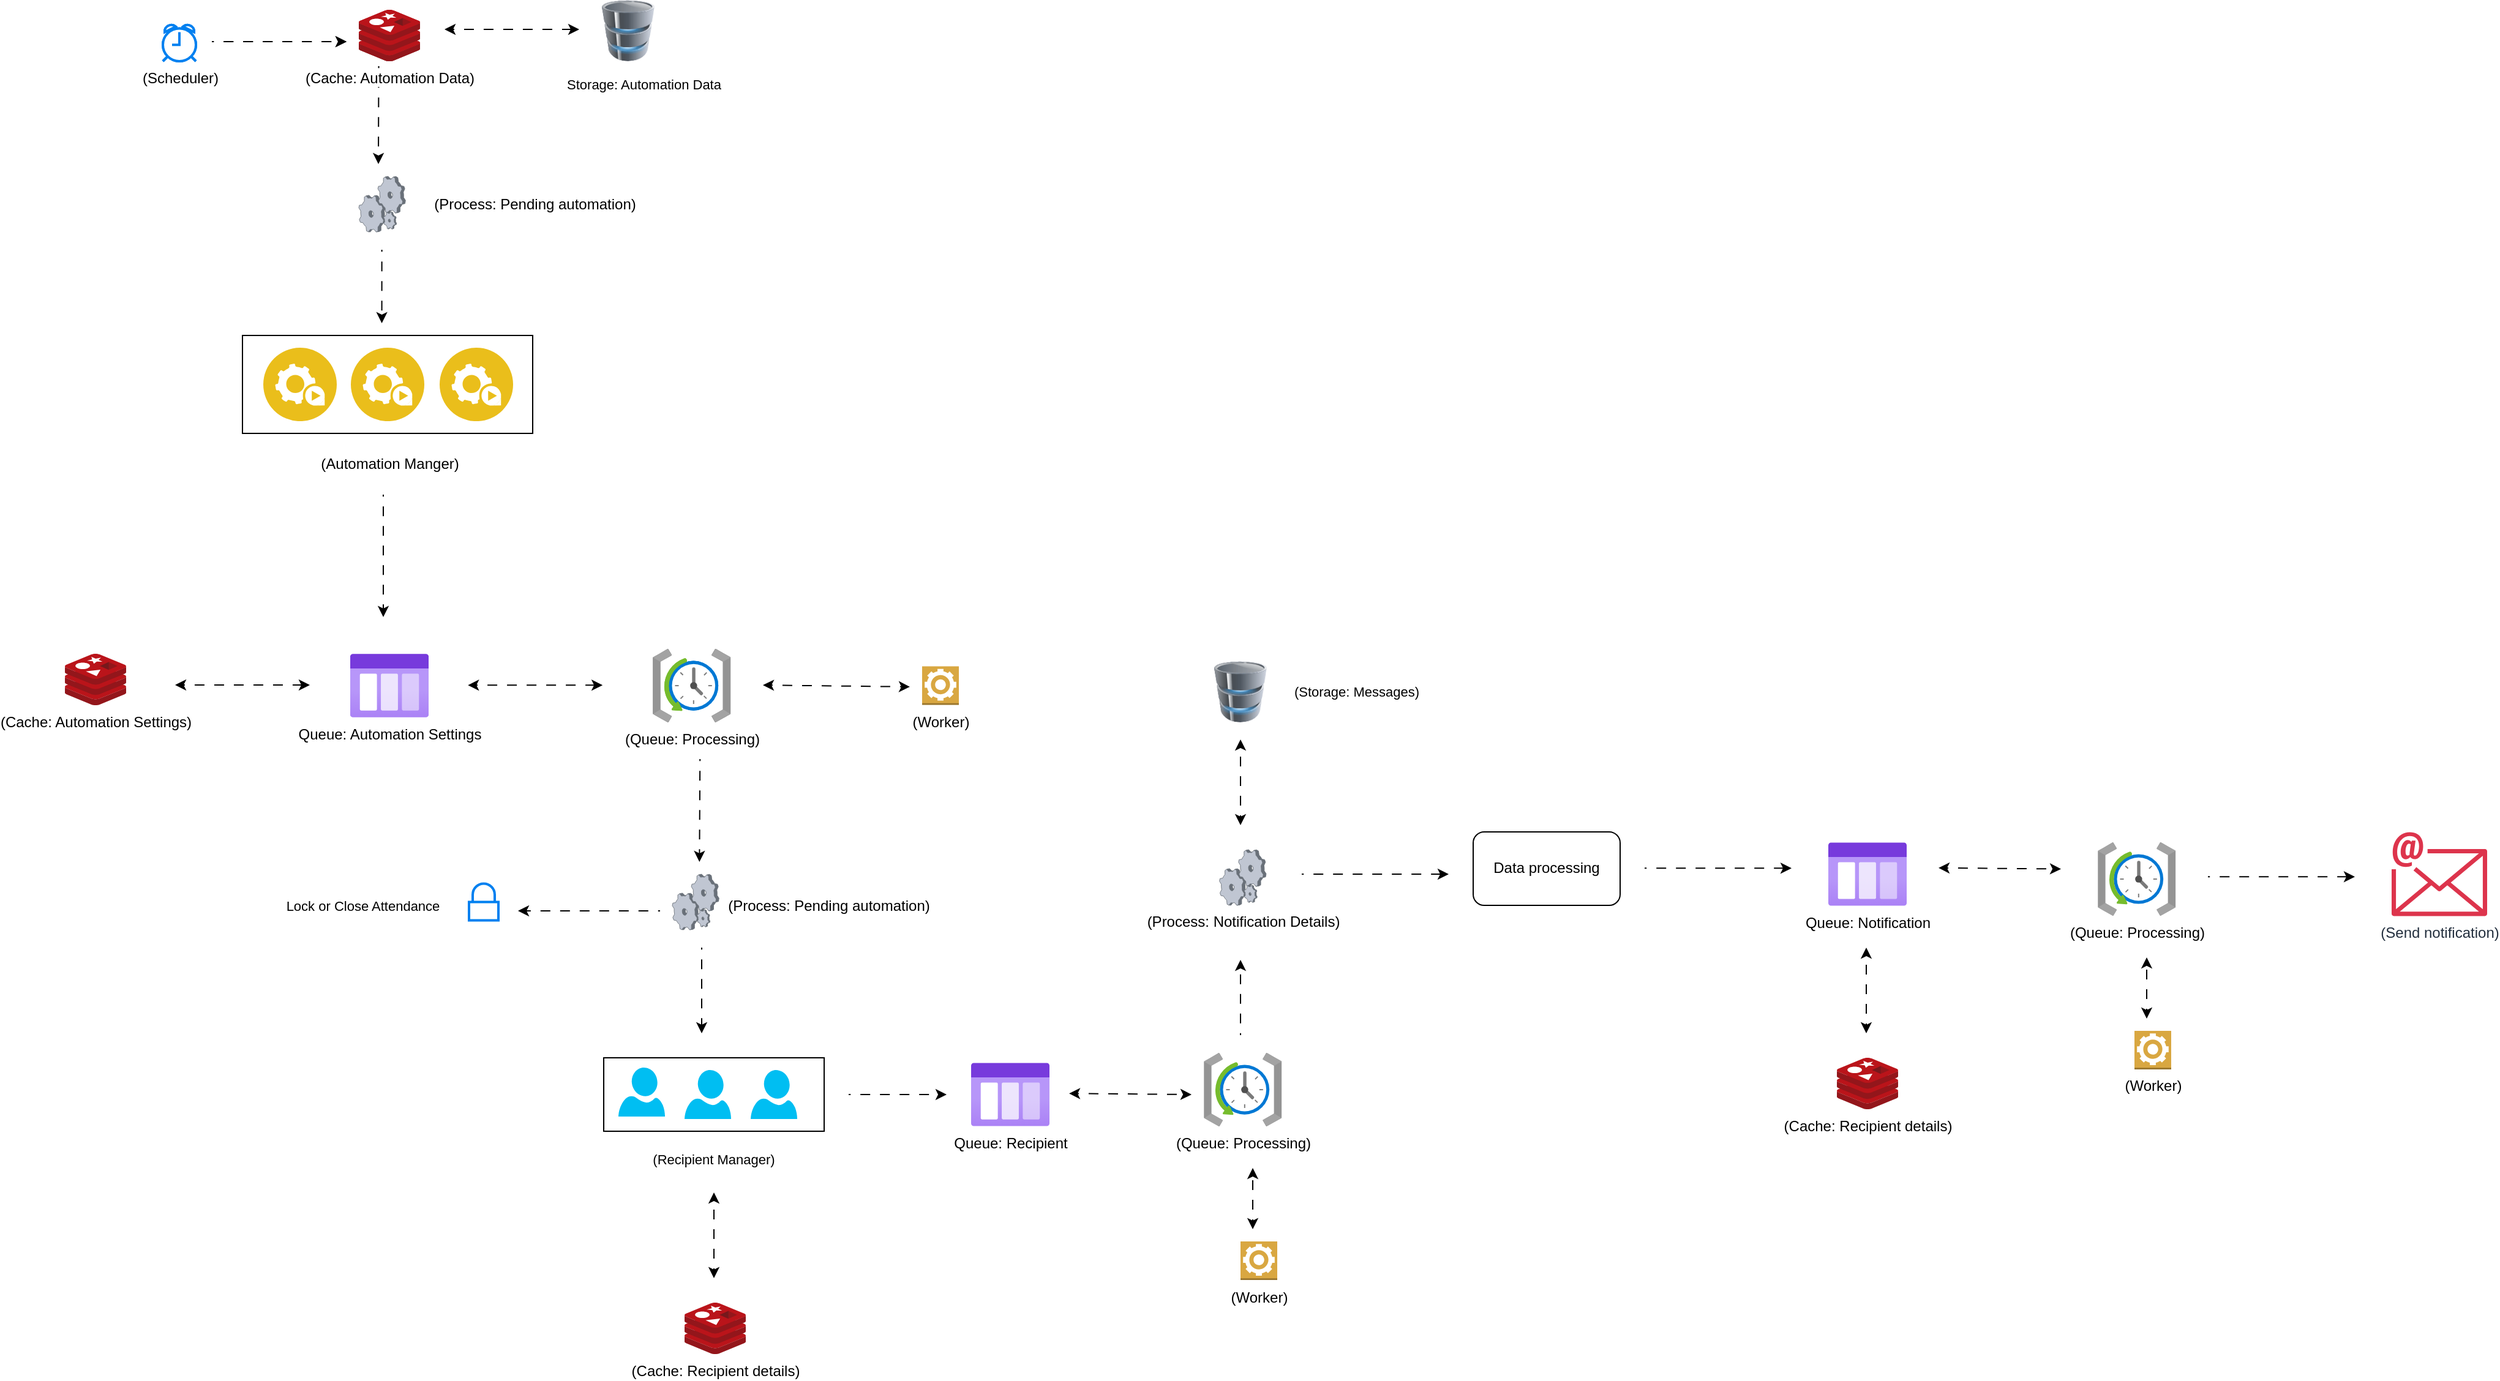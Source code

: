 <mxfile version="26.2.13">
  <diagram name="Page-1" id="P7yvKGMjlyaLnuh8JhLo">
    <mxGraphModel dx="4397" dy="1958" grid="0" gridSize="10" guides="0" tooltips="1" connect="1" arrows="1" fold="1" page="1" pageScale="1" pageWidth="827" pageHeight="1169" math="0" shadow="0">
      <root>
        <mxCell id="0" />
        <mxCell id="1" parent="0" />
        <mxCell id="yTIgC0xJuXJcDrCHbfDU-66" value="" style="endArrow=classic;html=1;rounded=0;flowAnimation=1;" edge="1" parent="1">
          <mxGeometry width="50" height="50" relative="1" as="geometry">
            <mxPoint x="90" y="60" as="sourcePoint" />
            <mxPoint x="200" y="60" as="targetPoint" />
          </mxGeometry>
        </mxCell>
        <mxCell id="yTIgC0xJuXJcDrCHbfDU-67" value="" style="endArrow=classic;html=1;rounded=0;flowAnimation=1;" edge="1" parent="1">
          <mxGeometry width="50" height="50" relative="1" as="geometry">
            <mxPoint x="226.26" y="80" as="sourcePoint" />
            <mxPoint x="226" y="160" as="targetPoint" />
          </mxGeometry>
        </mxCell>
        <mxCell id="yTIgC0xJuXJcDrCHbfDU-68" value="" style="image;aspect=fixed;html=1;points=[];align=center;fontSize=12;image=img/lib/azure2/management_governance/Scheduler_Job_Collections.svg;" vertex="1" parent="1">
          <mxGeometry x="450" y="556" width="63.76" height="60" as="geometry" />
        </mxCell>
        <mxCell id="yTIgC0xJuXJcDrCHbfDU-69" value="" style="html=1;verticalLabelPosition=bottom;align=center;labelBackgroundColor=#ffffff;verticalAlign=top;strokeWidth=2;strokeColor=#0080F0;shadow=0;dashed=0;shape=mxgraph.ios7.icons.alarm_clock;" vertex="1" parent="1">
          <mxGeometry x="50" y="46" width="27" height="30" as="geometry" />
        </mxCell>
        <mxCell id="yTIgC0xJuXJcDrCHbfDU-70" value="" style="image;sketch=0;aspect=fixed;html=1;points=[];align=center;fontSize=12;image=img/lib/mscae/Cache_Redis_Product.svg;" vertex="1" parent="1">
          <mxGeometry x="210.0" y="34" width="50" height="42" as="geometry" />
        </mxCell>
        <mxCell id="yTIgC0xJuXJcDrCHbfDU-71" value="" style="image;html=1;image=img/lib/clip_art/computers/Database_128x128.png" vertex="1" parent="1">
          <mxGeometry x="390" y="26" width="80" height="50" as="geometry" />
        </mxCell>
        <mxCell id="yTIgC0xJuXJcDrCHbfDU-72" value="" style="verticalLabelPosition=bottom;sketch=0;aspect=fixed;html=1;verticalAlign=top;strokeColor=none;align=center;outlineConnect=0;shape=mxgraph.citrix.process;" vertex="1" parent="1">
          <mxGeometry x="210" y="170" width="38.16" height="45.49" as="geometry" />
        </mxCell>
        <mxCell id="yTIgC0xJuXJcDrCHbfDU-73" value="&lt;font&gt;Queue: Automation Settings&lt;/font&gt;" style="image;aspect=fixed;html=1;points=[];align=center;fontSize=12;image=img/lib/azure2/general/Storage_Queue.svg;" vertex="1" parent="1">
          <mxGeometry x="203" y="560" width="64" height="52" as="geometry" />
        </mxCell>
        <mxCell id="yTIgC0xJuXJcDrCHbfDU-74" value="&lt;font style=&quot;font-size: 11px;&quot;&gt;Storage: Automation Data&lt;/font&gt;" style="text;html=1;align=center;verticalAlign=middle;whiteSpace=wrap;rounded=0;" vertex="1" parent="1">
          <mxGeometry x="370" y="80" width="146" height="30" as="geometry" />
        </mxCell>
        <mxCell id="yTIgC0xJuXJcDrCHbfDU-75" value="" style="endArrow=classic;html=1;rounded=0;flowAnimation=1;" edge="1" parent="1">
          <mxGeometry width="50" height="50" relative="1" as="geometry">
            <mxPoint x="90" y="60" as="sourcePoint" />
            <mxPoint x="200" y="60" as="targetPoint" />
          </mxGeometry>
        </mxCell>
        <mxCell id="yTIgC0xJuXJcDrCHbfDU-76" value="(Queue: Processing)" style="image;aspect=fixed;html=1;points=[];align=center;fontSize=12;image=img/lib/azure2/management_governance/Scheduler_Job_Collections.svg;" vertex="1" parent="1">
          <mxGeometry x="450" y="556" width="63.76" height="60" as="geometry" />
        </mxCell>
        <mxCell id="yTIgC0xJuXJcDrCHbfDU-77" value="" style="rounded=0;whiteSpace=wrap;html=1;" vertex="1" parent="1">
          <mxGeometry x="410" y="890" width="180" height="60" as="geometry" />
        </mxCell>
        <mxCell id="yTIgC0xJuXJcDrCHbfDU-78" value="" style="verticalLabelPosition=bottom;html=1;verticalAlign=top;align=center;strokeColor=none;fillColor=#00BEF2;shape=mxgraph.azure.user;" vertex="1" parent="1">
          <mxGeometry x="422" y="898" width="38" height="40" as="geometry" />
        </mxCell>
        <mxCell id="yTIgC0xJuXJcDrCHbfDU-79" value="" style="verticalLabelPosition=bottom;html=1;verticalAlign=top;align=center;strokeColor=none;fillColor=#00BEF2;shape=mxgraph.azure.user;" vertex="1" parent="1">
          <mxGeometry x="530" y="900" width="38" height="40" as="geometry" />
        </mxCell>
        <mxCell id="yTIgC0xJuXJcDrCHbfDU-80" value="" style="verticalLabelPosition=bottom;html=1;verticalAlign=top;align=center;strokeColor=none;fillColor=#00BEF2;shape=mxgraph.azure.user;" vertex="1" parent="1">
          <mxGeometry x="476" y="900" width="38" height="40" as="geometry" />
        </mxCell>
        <mxCell id="yTIgC0xJuXJcDrCHbfDU-81" value="" style="endArrow=classic;html=1;rounded=0;flowAnimation=1;" edge="1" parent="1">
          <mxGeometry width="50" height="50" relative="1" as="geometry">
            <mxPoint x="488.62" y="646" as="sourcePoint" />
            <mxPoint x="488.16" y="730" as="targetPoint" />
          </mxGeometry>
        </mxCell>
        <mxCell id="yTIgC0xJuXJcDrCHbfDU-82" value="&lt;font style=&quot;font-size: 11px;&quot;&gt;(Recipient Manager)&lt;/font&gt;" style="text;html=1;align=center;verticalAlign=middle;whiteSpace=wrap;rounded=0;" vertex="1" parent="1">
          <mxGeometry x="445" y="958" width="110" height="30" as="geometry" />
        </mxCell>
        <mxCell id="yTIgC0xJuXJcDrCHbfDU-83" value="(Scheduler)" style="html=1;verticalLabelPosition=bottom;align=center;labelBackgroundColor=#ffffff;verticalAlign=top;strokeWidth=2;strokeColor=#0080F0;shadow=0;dashed=0;shape=mxgraph.ios7.icons.alarm_clock;" vertex="1" parent="1">
          <mxGeometry x="50" y="46" width="27" height="30" as="geometry" />
        </mxCell>
        <mxCell id="yTIgC0xJuXJcDrCHbfDU-84" value="(Cache: Automation Data)" style="image;sketch=0;aspect=fixed;html=1;points=[];align=center;fontSize=12;image=img/lib/mscae/Cache_Redis_Product.svg;" vertex="1" parent="1">
          <mxGeometry x="210.0" y="34" width="50" height="42" as="geometry" />
        </mxCell>
        <mxCell id="yTIgC0xJuXJcDrCHbfDU-85" value="&lt;font&gt;Queue: Automation Settings&lt;/font&gt;" style="image;aspect=fixed;html=1;points=[];align=center;fontSize=12;image=img/lib/azure2/general/Storage_Queue.svg;" vertex="1" parent="1">
          <mxGeometry x="203" y="560" width="64" height="52" as="geometry" />
        </mxCell>
        <mxCell id="yTIgC0xJuXJcDrCHbfDU-86" value="" style="endArrow=classic;html=1;rounded=0;flowAnimation=1;" edge="1" parent="1">
          <mxGeometry width="50" height="50" relative="1" as="geometry">
            <mxPoint x="228.81" y="230" as="sourcePoint" />
            <mxPoint x="228.79" y="290" as="targetPoint" />
          </mxGeometry>
        </mxCell>
        <mxCell id="yTIgC0xJuXJcDrCHbfDU-87" value="" style="endArrow=classic;html=1;rounded=0;flowAnimation=1;" edge="1" parent="1">
          <mxGeometry width="50" height="50" relative="1" as="geometry">
            <mxPoint x="230" y="430" as="sourcePoint" />
            <mxPoint x="230" y="530" as="targetPoint" />
          </mxGeometry>
        </mxCell>
        <mxCell id="yTIgC0xJuXJcDrCHbfDU-88" value="" style="endArrow=classic;html=1;rounded=0;flowAnimation=1;" edge="1" parent="1">
          <mxGeometry width="50" height="50" relative="1" as="geometry">
            <mxPoint x="490" y="800" as="sourcePoint" />
            <mxPoint x="490" y="870" as="targetPoint" />
          </mxGeometry>
        </mxCell>
        <mxCell id="yTIgC0xJuXJcDrCHbfDU-89" value="" style="endArrow=classic;html=1;rounded=0;flowAnimation=1;" edge="1" parent="1">
          <mxGeometry width="50" height="50" relative="1" as="geometry">
            <mxPoint x="610" y="920" as="sourcePoint" />
            <mxPoint x="690" y="920" as="targetPoint" />
          </mxGeometry>
        </mxCell>
        <mxCell id="yTIgC0xJuXJcDrCHbfDU-90" value="&lt;font&gt;Queue: Recipient&lt;/font&gt;" style="image;aspect=fixed;html=1;points=[];align=center;fontSize=12;image=img/lib/azure2/general/Storage_Queue.svg;" vertex="1" parent="1">
          <mxGeometry x="710" y="894" width="64" height="52" as="geometry" />
        </mxCell>
        <mxCell id="yTIgC0xJuXJcDrCHbfDU-91" value="" style="endArrow=classic;html=1;rounded=0;flowAnimation=1;" edge="1" parent="1">
          <mxGeometry width="50" height="50" relative="1" as="geometry">
            <mxPoint x="930" y="871.49" as="sourcePoint" />
            <mxPoint x="930" y="810" as="targetPoint" />
          </mxGeometry>
        </mxCell>
        <mxCell id="yTIgC0xJuXJcDrCHbfDU-92" value="" style="html=1;verticalLabelPosition=bottom;align=center;labelBackgroundColor=#ffffff;verticalAlign=top;strokeWidth=2;strokeColor=#0080F0;shadow=0;dashed=0;shape=mxgraph.ios7.icons.locked;" vertex="1" parent="1">
          <mxGeometry x="300" y="747.75" width="24" height="30" as="geometry" />
        </mxCell>
        <mxCell id="yTIgC0xJuXJcDrCHbfDU-93" value="" style="endArrow=classic;html=1;rounded=0;flowAnimation=1;" edge="1" parent="1">
          <mxGeometry width="50" height="50" relative="1" as="geometry">
            <mxPoint x="456" y="770" as="sourcePoint" />
            <mxPoint x="340" y="770" as="targetPoint" />
          </mxGeometry>
        </mxCell>
        <mxCell id="yTIgC0xJuXJcDrCHbfDU-94" value="" style="image;html=1;image=img/lib/clip_art/computers/Database_128x128.png" vertex="1" parent="1">
          <mxGeometry x="890" y="566" width="80" height="50" as="geometry" />
        </mxCell>
        <mxCell id="yTIgC0xJuXJcDrCHbfDU-95" value="(Send notification)" style="sketch=0;outlineConnect=0;fontColor=#232F3E;gradientColor=none;fillColor=#DD344C;strokeColor=none;dashed=0;verticalLabelPosition=bottom;verticalAlign=top;align=center;html=1;fontSize=12;fontStyle=0;aspect=fixed;shape=mxgraph.aws4.email;" vertex="1" parent="1">
          <mxGeometry x="1870" y="705.49" width="78" height="69" as="geometry" />
        </mxCell>
        <mxCell id="yTIgC0xJuXJcDrCHbfDU-96" value="" style="endArrow=classic;html=1;rounded=0;flowAnimation=1;" edge="1" parent="1">
          <mxGeometry width="50" height="50" relative="1" as="geometry">
            <mxPoint x="980" y="740" as="sourcePoint" />
            <mxPoint x="1100" y="740" as="targetPoint" />
          </mxGeometry>
        </mxCell>
        <mxCell id="yTIgC0xJuXJcDrCHbfDU-97" value="&lt;font style=&quot;font-size: 11px;&quot;&gt;Lock or Close Attendance&lt;/font&gt;" style="text;html=1;align=center;verticalAlign=middle;whiteSpace=wrap;rounded=0;" vertex="1" parent="1">
          <mxGeometry x="140" y="751.49" width="147" height="30" as="geometry" />
        </mxCell>
        <mxCell id="yTIgC0xJuXJcDrCHbfDU-98" value="&lt;font&gt;Queue: Notification&lt;/font&gt;" style="image;aspect=fixed;html=1;points=[];align=center;fontSize=12;image=img/lib/azure2/general/Storage_Queue.svg;" vertex="1" parent="1">
          <mxGeometry x="1410" y="713.99" width="64" height="52" as="geometry" />
        </mxCell>
        <mxCell id="yTIgC0xJuXJcDrCHbfDU-99" value="" style="endArrow=classic;html=1;rounded=0;flowAnimation=1;" edge="1" parent="1">
          <mxGeometry width="50" height="50" relative="1" as="geometry">
            <mxPoint x="1720" y="742.16" as="sourcePoint" />
            <mxPoint x="1840" y="742.16" as="targetPoint" />
          </mxGeometry>
        </mxCell>
        <mxCell id="yTIgC0xJuXJcDrCHbfDU-100" value="&lt;font style=&quot;font-size: 11px;&quot;&gt;(Storage: Messages)&lt;/font&gt;" style="text;html=1;align=center;verticalAlign=middle;whiteSpace=wrap;rounded=0;" vertex="1" parent="1">
          <mxGeometry x="970" y="576" width="110" height="30" as="geometry" />
        </mxCell>
        <mxCell id="yTIgC0xJuXJcDrCHbfDU-101" value="" style="endArrow=classic;startArrow=classic;html=1;rounded=0;flowAnimation=1;" edge="1" parent="1">
          <mxGeometry width="50" height="50" relative="1" as="geometry">
            <mxPoint x="280" y="50" as="sourcePoint" />
            <mxPoint x="390" y="50" as="targetPoint" />
          </mxGeometry>
        </mxCell>
        <mxCell id="yTIgC0xJuXJcDrCHbfDU-102" value="" style="rounded=0;whiteSpace=wrap;html=1;" vertex="1" parent="1">
          <mxGeometry x="115" y="300" width="237" height="80" as="geometry" />
        </mxCell>
        <mxCell id="yTIgC0xJuXJcDrCHbfDU-103" value="" style="image;aspect=fixed;perimeter=ellipsePerimeter;html=1;align=center;shadow=0;dashed=0;fontColor=#4277BB;labelBackgroundColor=default;fontSize=12;spacingTop=3;image=img/lib/ibm/applications/automation_tools.svg;" vertex="1" parent="1">
          <mxGeometry x="132" y="310" width="60" height="60" as="geometry" />
        </mxCell>
        <mxCell id="yTIgC0xJuXJcDrCHbfDU-104" value="" style="image;aspect=fixed;perimeter=ellipsePerimeter;html=1;align=center;shadow=0;dashed=0;fontColor=#4277BB;labelBackgroundColor=default;fontSize=12;spacingTop=3;image=img/lib/ibm/applications/automation_tools.svg;" vertex="1" parent="1">
          <mxGeometry x="203.5" y="310" width="60" height="60" as="geometry" />
        </mxCell>
        <mxCell id="yTIgC0xJuXJcDrCHbfDU-105" value="" style="image;aspect=fixed;perimeter=ellipsePerimeter;html=1;align=center;shadow=0;dashed=0;fontColor=#4277BB;labelBackgroundColor=default;fontSize=12;spacingTop=3;image=img/lib/ibm/applications/automation_tools.svg;" vertex="1" parent="1">
          <mxGeometry x="276" y="310" width="60" height="60" as="geometry" />
        </mxCell>
        <mxCell id="yTIgC0xJuXJcDrCHbfDU-106" value="(Automation Manger)" style="text;html=1;align=center;verticalAlign=middle;whiteSpace=wrap;rounded=0;" vertex="1" parent="1">
          <mxGeometry x="157.5" y="390" width="155" height="30" as="geometry" />
        </mxCell>
        <mxCell id="yTIgC0xJuXJcDrCHbfDU-107" value="(Process: Pending automation)" style="text;html=1;align=center;verticalAlign=middle;whiteSpace=wrap;rounded=0;" vertex="1" parent="1">
          <mxGeometry x="248.16" y="177.74" width="211.84" height="30" as="geometry" />
        </mxCell>
        <mxCell id="yTIgC0xJuXJcDrCHbfDU-108" value="(Cache: Automation Settings)" style="image;sketch=0;aspect=fixed;html=1;points=[];align=center;fontSize=12;image=img/lib/mscae/Cache_Redis_Product.svg;" vertex="1" parent="1">
          <mxGeometry x="-30.0" y="560" width="50" height="42" as="geometry" />
        </mxCell>
        <mxCell id="yTIgC0xJuXJcDrCHbfDU-109" value="" style="endArrow=classic;startArrow=classic;html=1;rounded=0;flowAnimation=1;" edge="1" parent="1">
          <mxGeometry width="50" height="50" relative="1" as="geometry">
            <mxPoint x="60" y="585.5" as="sourcePoint" />
            <mxPoint x="170" y="585.5" as="targetPoint" />
          </mxGeometry>
        </mxCell>
        <mxCell id="yTIgC0xJuXJcDrCHbfDU-110" value="" style="endArrow=classic;startArrow=classic;html=1;rounded=0;flowAnimation=1;" edge="1" parent="1">
          <mxGeometry width="50" height="50" relative="1" as="geometry">
            <mxPoint x="299.08" y="585.66" as="sourcePoint" />
            <mxPoint x="409.08" y="585.66" as="targetPoint" />
          </mxGeometry>
        </mxCell>
        <mxCell id="yTIgC0xJuXJcDrCHbfDU-111" value="" style="endArrow=classic;startArrow=classic;html=1;rounded=0;flowAnimation=1;" edge="1" parent="1">
          <mxGeometry width="50" height="50" relative="1" as="geometry">
            <mxPoint x="540" y="585.58" as="sourcePoint" />
            <mxPoint x="660" y="587" as="targetPoint" />
          </mxGeometry>
        </mxCell>
        <mxCell id="yTIgC0xJuXJcDrCHbfDU-112" value="(Worker)" style="outlineConnect=0;dashed=0;verticalLabelPosition=bottom;verticalAlign=top;align=center;html=1;shape=mxgraph.aws3.worker;fillColor=#D9A741;gradientColor=none;" vertex="1" parent="1">
          <mxGeometry x="670" y="570.25" width="30" height="31.5" as="geometry" />
        </mxCell>
        <mxCell id="yTIgC0xJuXJcDrCHbfDU-113" value="" style="verticalLabelPosition=bottom;sketch=0;aspect=fixed;html=1;verticalAlign=top;strokeColor=none;align=center;outlineConnect=0;shape=mxgraph.citrix.process;" vertex="1" parent="1">
          <mxGeometry x="466" y="740" width="38.16" height="45.49" as="geometry" />
        </mxCell>
        <mxCell id="yTIgC0xJuXJcDrCHbfDU-114" value="(Process: Pending automation)" style="text;html=1;align=center;verticalAlign=middle;whiteSpace=wrap;rounded=0;" vertex="1" parent="1">
          <mxGeometry x="488.16" y="751.49" width="211.84" height="30" as="geometry" />
        </mxCell>
        <mxCell id="yTIgC0xJuXJcDrCHbfDU-115" value="(Cache: Recipient details)" style="image;sketch=0;aspect=fixed;html=1;points=[];align=center;fontSize=12;image=img/lib/mscae/Cache_Redis_Product.svg;" vertex="1" parent="1">
          <mxGeometry x="476" y="1090" width="50" height="42" as="geometry" />
        </mxCell>
        <mxCell id="yTIgC0xJuXJcDrCHbfDU-116" value="" style="endArrow=classic;startArrow=classic;html=1;rounded=0;flowAnimation=1;" edge="1" parent="1">
          <mxGeometry width="50" height="50" relative="1" as="geometry">
            <mxPoint x="500" y="1070" as="sourcePoint" />
            <mxPoint x="500" y="1000" as="targetPoint" />
          </mxGeometry>
        </mxCell>
        <mxCell id="yTIgC0xJuXJcDrCHbfDU-117" value="(Queue: Processing)" style="image;aspect=fixed;html=1;points=[];align=center;fontSize=12;image=img/lib/azure2/management_governance/Scheduler_Job_Collections.svg;" vertex="1" parent="1">
          <mxGeometry x="900" y="886" width="63.76" height="60" as="geometry" />
        </mxCell>
        <mxCell id="yTIgC0xJuXJcDrCHbfDU-118" value="" style="endArrow=classic;startArrow=classic;html=1;rounded=0;flowAnimation=1;" edge="1" parent="1">
          <mxGeometry width="50" height="50" relative="1" as="geometry">
            <mxPoint x="790" y="919.14" as="sourcePoint" />
            <mxPoint x="890" y="920" as="targetPoint" />
          </mxGeometry>
        </mxCell>
        <mxCell id="yTIgC0xJuXJcDrCHbfDU-119" value="(Worker)" style="outlineConnect=0;dashed=0;verticalLabelPosition=bottom;verticalAlign=top;align=center;html=1;shape=mxgraph.aws3.worker;fillColor=#D9A741;gradientColor=none;" vertex="1" parent="1">
          <mxGeometry x="930" y="1040" width="30" height="31.5" as="geometry" />
        </mxCell>
        <mxCell id="yTIgC0xJuXJcDrCHbfDU-120" value="" style="endArrow=classic;startArrow=classic;html=1;rounded=0;flowAnimation=1;" edge="1" parent="1">
          <mxGeometry width="50" height="50" relative="1" as="geometry">
            <mxPoint x="940" y="1030" as="sourcePoint" />
            <mxPoint x="940" y="980" as="targetPoint" />
          </mxGeometry>
        </mxCell>
        <mxCell id="yTIgC0xJuXJcDrCHbfDU-121" value="(Process: Notification Details)" style="verticalLabelPosition=bottom;sketch=0;aspect=fixed;html=1;verticalAlign=top;strokeColor=none;align=center;outlineConnect=0;shape=mxgraph.citrix.process;" vertex="1" parent="1">
          <mxGeometry x="912.8" y="720" width="38.16" height="45.49" as="geometry" />
        </mxCell>
        <mxCell id="yTIgC0xJuXJcDrCHbfDU-122" value="" style="endArrow=classic;startArrow=classic;html=1;rounded=0;flowAnimation=1;" edge="1" parent="1">
          <mxGeometry width="50" height="50" relative="1" as="geometry">
            <mxPoint x="930" y="700" as="sourcePoint" />
            <mxPoint x="930" y="630" as="targetPoint" />
          </mxGeometry>
        </mxCell>
        <mxCell id="yTIgC0xJuXJcDrCHbfDU-123" value="Data processing" style="rounded=1;whiteSpace=wrap;html=1;" vertex="1" parent="1">
          <mxGeometry x="1120" y="705.49" width="120" height="60" as="geometry" />
        </mxCell>
        <mxCell id="yTIgC0xJuXJcDrCHbfDU-124" value="" style="endArrow=classic;html=1;rounded=0;flowAnimation=1;" edge="1" parent="1">
          <mxGeometry width="50" height="50" relative="1" as="geometry">
            <mxPoint x="1260" y="735.15" as="sourcePoint" />
            <mxPoint x="1380" y="735.15" as="targetPoint" />
          </mxGeometry>
        </mxCell>
        <mxCell id="yTIgC0xJuXJcDrCHbfDU-125" value="(Cache: Recipient details)" style="image;sketch=0;aspect=fixed;html=1;points=[];align=center;fontSize=12;image=img/lib/mscae/Cache_Redis_Product.svg;" vertex="1" parent="1">
          <mxGeometry x="1417" y="890" width="50" height="42" as="geometry" />
        </mxCell>
        <mxCell id="yTIgC0xJuXJcDrCHbfDU-126" value="" style="endArrow=classic;startArrow=classic;html=1;rounded=0;flowAnimation=1;" edge="1" parent="1">
          <mxGeometry width="50" height="50" relative="1" as="geometry">
            <mxPoint x="1441" y="870" as="sourcePoint" />
            <mxPoint x="1441" y="800" as="targetPoint" />
          </mxGeometry>
        </mxCell>
        <mxCell id="yTIgC0xJuXJcDrCHbfDU-127" value="(Queue: Processing)" style="image;aspect=fixed;html=1;points=[];align=center;fontSize=12;image=img/lib/azure2/management_governance/Scheduler_Job_Collections.svg;" vertex="1" parent="1">
          <mxGeometry x="1630" y="713.99" width="63.76" height="60" as="geometry" />
        </mxCell>
        <mxCell id="yTIgC0xJuXJcDrCHbfDU-128" value="(Worker)" style="outlineConnect=0;dashed=0;verticalLabelPosition=bottom;verticalAlign=top;align=center;html=1;shape=mxgraph.aws3.worker;fillColor=#D9A741;gradientColor=none;" vertex="1" parent="1">
          <mxGeometry x="1660" y="867.99" width="30" height="31.5" as="geometry" />
        </mxCell>
        <mxCell id="yTIgC0xJuXJcDrCHbfDU-129" value="" style="endArrow=classic;startArrow=classic;html=1;rounded=0;flowAnimation=1;" edge="1" parent="1">
          <mxGeometry width="50" height="50" relative="1" as="geometry">
            <mxPoint x="1670" y="857.99" as="sourcePoint" />
            <mxPoint x="1670" y="807.99" as="targetPoint" />
          </mxGeometry>
        </mxCell>
        <mxCell id="yTIgC0xJuXJcDrCHbfDU-130" value="" style="endArrow=classic;startArrow=classic;html=1;rounded=0;flowAnimation=1;" edge="1" parent="1">
          <mxGeometry width="50" height="50" relative="1" as="geometry">
            <mxPoint x="1500" y="734.9" as="sourcePoint" />
            <mxPoint x="1600" y="735.76" as="targetPoint" />
          </mxGeometry>
        </mxCell>
      </root>
    </mxGraphModel>
  </diagram>
</mxfile>
